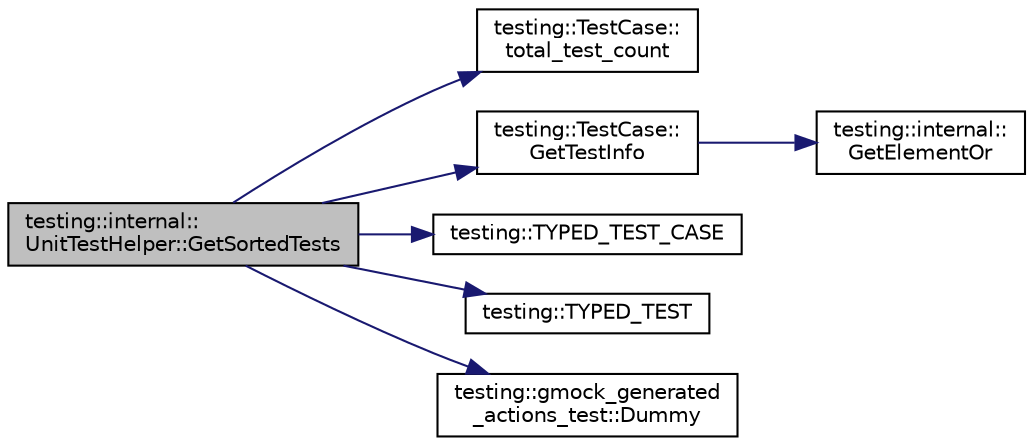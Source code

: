 digraph "testing::internal::UnitTestHelper::GetSortedTests"
{
  edge [fontname="Helvetica",fontsize="10",labelfontname="Helvetica",labelfontsize="10"];
  node [fontname="Helvetica",fontsize="10",shape=record];
  rankdir="LR";
  Node15 [label="testing::internal::\lUnitTestHelper::GetSortedTests",height=0.2,width=0.4,color="black", fillcolor="grey75", style="filled", fontcolor="black"];
  Node15 -> Node16 [color="midnightblue",fontsize="10",style="solid",fontname="Helvetica"];
  Node16 [label="testing::TestCase::\ltotal_test_count",height=0.2,width=0.4,color="black", fillcolor="white", style="filled",URL="$d0/dfa/classtesting_1_1_test_case.html#aba3cab19aaf7295284f0832f2cf895a3"];
  Node15 -> Node17 [color="midnightblue",fontsize="10",style="solid",fontname="Helvetica"];
  Node17 [label="testing::TestCase::\lGetTestInfo",height=0.2,width=0.4,color="black", fillcolor="white", style="filled",URL="$d0/dfa/classtesting_1_1_test_case.html#a441e0eca232643671dc365c2924c255c"];
  Node17 -> Node18 [color="midnightblue",fontsize="10",style="solid",fontname="Helvetica"];
  Node18 [label="testing::internal::\lGetElementOr",height=0.2,width=0.4,color="black", fillcolor="white", style="filled",URL="$d0/da7/namespacetesting_1_1internal.html#a71fdd20a0686bea3dc0cdcd95e0bca1c"];
  Node15 -> Node19 [color="midnightblue",fontsize="10",style="solid",fontname="Helvetica"];
  Node19 [label="testing::TYPED_TEST_CASE",height=0.2,width=0.4,color="black", fillcolor="white", style="filled",URL="$d0/d75/namespacetesting.html#af0459cc6cdfbbae821caf802c7f2bb72"];
  Node15 -> Node20 [color="midnightblue",fontsize="10",style="solid",fontname="Helvetica"];
  Node20 [label="testing::TYPED_TEST",height=0.2,width=0.4,color="black", fillcolor="white", style="filled",URL="$d0/d75/namespacetesting.html#a400c572f732b06e836d6b3a5adfc4cf7"];
  Node15 -> Node21 [color="midnightblue",fontsize="10",style="solid",fontname="Helvetica"];
  Node21 [label="testing::gmock_generated\l_actions_test::Dummy",height=0.2,width=0.4,color="black", fillcolor="white", style="filled",URL="$d7/dae/namespacetesting_1_1gmock__generated__actions__test.html#ab91824b86c842e024337b6de45eb8cdc"];
}
